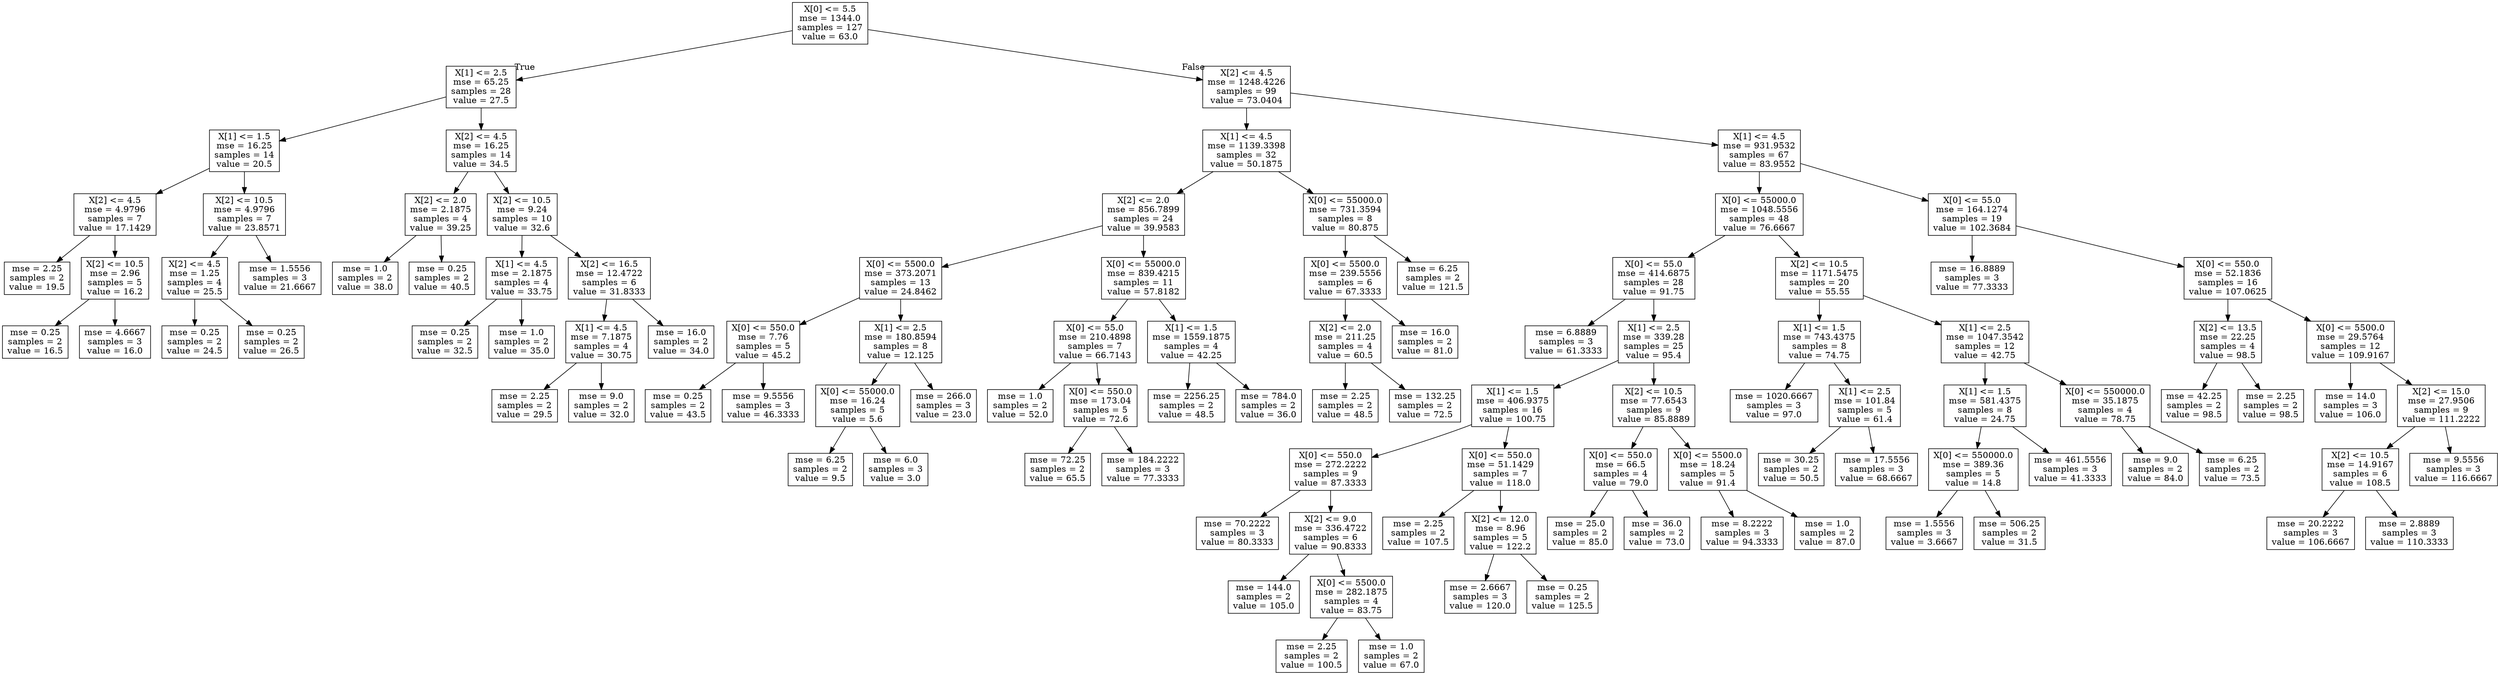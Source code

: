 digraph Tree {
node [shape=box] ;
0 [label="X[0] <= 5.5\nmse = 1344.0\nsamples = 127\nvalue = 63.0"] ;
1 [label="X[1] <= 2.5\nmse = 65.25\nsamples = 28\nvalue = 27.5"] ;
0 -> 1 [labeldistance=2.5, labelangle=45, headlabel="True"] ;
2 [label="X[1] <= 1.5\nmse = 16.25\nsamples = 14\nvalue = 20.5"] ;
1 -> 2 ;
3 [label="X[2] <= 4.5\nmse = 4.9796\nsamples = 7\nvalue = 17.1429"] ;
2 -> 3 ;
4 [label="mse = 2.25\nsamples = 2\nvalue = 19.5"] ;
3 -> 4 ;
5 [label="X[2] <= 10.5\nmse = 2.96\nsamples = 5\nvalue = 16.2"] ;
3 -> 5 ;
6 [label="mse = 0.25\nsamples = 2\nvalue = 16.5"] ;
5 -> 6 ;
7 [label="mse = 4.6667\nsamples = 3\nvalue = 16.0"] ;
5 -> 7 ;
8 [label="X[2] <= 10.5\nmse = 4.9796\nsamples = 7\nvalue = 23.8571"] ;
2 -> 8 ;
9 [label="X[2] <= 4.5\nmse = 1.25\nsamples = 4\nvalue = 25.5"] ;
8 -> 9 ;
10 [label="mse = 0.25\nsamples = 2\nvalue = 24.5"] ;
9 -> 10 ;
11 [label="mse = 0.25\nsamples = 2\nvalue = 26.5"] ;
9 -> 11 ;
12 [label="mse = 1.5556\nsamples = 3\nvalue = 21.6667"] ;
8 -> 12 ;
13 [label="X[2] <= 4.5\nmse = 16.25\nsamples = 14\nvalue = 34.5"] ;
1 -> 13 ;
14 [label="X[2] <= 2.0\nmse = 2.1875\nsamples = 4\nvalue = 39.25"] ;
13 -> 14 ;
15 [label="mse = 1.0\nsamples = 2\nvalue = 38.0"] ;
14 -> 15 ;
16 [label="mse = 0.25\nsamples = 2\nvalue = 40.5"] ;
14 -> 16 ;
17 [label="X[2] <= 10.5\nmse = 9.24\nsamples = 10\nvalue = 32.6"] ;
13 -> 17 ;
18 [label="X[1] <= 4.5\nmse = 2.1875\nsamples = 4\nvalue = 33.75"] ;
17 -> 18 ;
19 [label="mse = 0.25\nsamples = 2\nvalue = 32.5"] ;
18 -> 19 ;
20 [label="mse = 1.0\nsamples = 2\nvalue = 35.0"] ;
18 -> 20 ;
21 [label="X[2] <= 16.5\nmse = 12.4722\nsamples = 6\nvalue = 31.8333"] ;
17 -> 21 ;
22 [label="X[1] <= 4.5\nmse = 7.1875\nsamples = 4\nvalue = 30.75"] ;
21 -> 22 ;
23 [label="mse = 2.25\nsamples = 2\nvalue = 29.5"] ;
22 -> 23 ;
24 [label="mse = 9.0\nsamples = 2\nvalue = 32.0"] ;
22 -> 24 ;
25 [label="mse = 16.0\nsamples = 2\nvalue = 34.0"] ;
21 -> 25 ;
26 [label="X[2] <= 4.5\nmse = 1248.4226\nsamples = 99\nvalue = 73.0404"] ;
0 -> 26 [labeldistance=2.5, labelangle=-45, headlabel="False"] ;
27 [label="X[1] <= 4.5\nmse = 1139.3398\nsamples = 32\nvalue = 50.1875"] ;
26 -> 27 ;
28 [label="X[2] <= 2.0\nmse = 856.7899\nsamples = 24\nvalue = 39.9583"] ;
27 -> 28 ;
29 [label="X[0] <= 5500.0\nmse = 373.2071\nsamples = 13\nvalue = 24.8462"] ;
28 -> 29 ;
30 [label="X[0] <= 550.0\nmse = 7.76\nsamples = 5\nvalue = 45.2"] ;
29 -> 30 ;
31 [label="mse = 0.25\nsamples = 2\nvalue = 43.5"] ;
30 -> 31 ;
32 [label="mse = 9.5556\nsamples = 3\nvalue = 46.3333"] ;
30 -> 32 ;
33 [label="X[1] <= 2.5\nmse = 180.8594\nsamples = 8\nvalue = 12.125"] ;
29 -> 33 ;
34 [label="X[0] <= 55000.0\nmse = 16.24\nsamples = 5\nvalue = 5.6"] ;
33 -> 34 ;
35 [label="mse = 6.25\nsamples = 2\nvalue = 9.5"] ;
34 -> 35 ;
36 [label="mse = 6.0\nsamples = 3\nvalue = 3.0"] ;
34 -> 36 ;
37 [label="mse = 266.0\nsamples = 3\nvalue = 23.0"] ;
33 -> 37 ;
38 [label="X[0] <= 55000.0\nmse = 839.4215\nsamples = 11\nvalue = 57.8182"] ;
28 -> 38 ;
39 [label="X[0] <= 55.0\nmse = 210.4898\nsamples = 7\nvalue = 66.7143"] ;
38 -> 39 ;
40 [label="mse = 1.0\nsamples = 2\nvalue = 52.0"] ;
39 -> 40 ;
41 [label="X[0] <= 550.0\nmse = 173.04\nsamples = 5\nvalue = 72.6"] ;
39 -> 41 ;
42 [label="mse = 72.25\nsamples = 2\nvalue = 65.5"] ;
41 -> 42 ;
43 [label="mse = 184.2222\nsamples = 3\nvalue = 77.3333"] ;
41 -> 43 ;
44 [label="X[1] <= 1.5\nmse = 1559.1875\nsamples = 4\nvalue = 42.25"] ;
38 -> 44 ;
45 [label="mse = 2256.25\nsamples = 2\nvalue = 48.5"] ;
44 -> 45 ;
46 [label="mse = 784.0\nsamples = 2\nvalue = 36.0"] ;
44 -> 46 ;
47 [label="X[0] <= 55000.0\nmse = 731.3594\nsamples = 8\nvalue = 80.875"] ;
27 -> 47 ;
48 [label="X[0] <= 5500.0\nmse = 239.5556\nsamples = 6\nvalue = 67.3333"] ;
47 -> 48 ;
49 [label="X[2] <= 2.0\nmse = 211.25\nsamples = 4\nvalue = 60.5"] ;
48 -> 49 ;
50 [label="mse = 2.25\nsamples = 2\nvalue = 48.5"] ;
49 -> 50 ;
51 [label="mse = 132.25\nsamples = 2\nvalue = 72.5"] ;
49 -> 51 ;
52 [label="mse = 16.0\nsamples = 2\nvalue = 81.0"] ;
48 -> 52 ;
53 [label="mse = 6.25\nsamples = 2\nvalue = 121.5"] ;
47 -> 53 ;
54 [label="X[1] <= 4.5\nmse = 931.9532\nsamples = 67\nvalue = 83.9552"] ;
26 -> 54 ;
55 [label="X[0] <= 55000.0\nmse = 1048.5556\nsamples = 48\nvalue = 76.6667"] ;
54 -> 55 ;
56 [label="X[0] <= 55.0\nmse = 414.6875\nsamples = 28\nvalue = 91.75"] ;
55 -> 56 ;
57 [label="mse = 6.8889\nsamples = 3\nvalue = 61.3333"] ;
56 -> 57 ;
58 [label="X[1] <= 2.5\nmse = 339.28\nsamples = 25\nvalue = 95.4"] ;
56 -> 58 ;
59 [label="X[1] <= 1.5\nmse = 406.9375\nsamples = 16\nvalue = 100.75"] ;
58 -> 59 ;
60 [label="X[0] <= 550.0\nmse = 272.2222\nsamples = 9\nvalue = 87.3333"] ;
59 -> 60 ;
61 [label="mse = 70.2222\nsamples = 3\nvalue = 80.3333"] ;
60 -> 61 ;
62 [label="X[2] <= 9.0\nmse = 336.4722\nsamples = 6\nvalue = 90.8333"] ;
60 -> 62 ;
63 [label="mse = 144.0\nsamples = 2\nvalue = 105.0"] ;
62 -> 63 ;
64 [label="X[0] <= 5500.0\nmse = 282.1875\nsamples = 4\nvalue = 83.75"] ;
62 -> 64 ;
65 [label="mse = 2.25\nsamples = 2\nvalue = 100.5"] ;
64 -> 65 ;
66 [label="mse = 1.0\nsamples = 2\nvalue = 67.0"] ;
64 -> 66 ;
67 [label="X[0] <= 550.0\nmse = 51.1429\nsamples = 7\nvalue = 118.0"] ;
59 -> 67 ;
68 [label="mse = 2.25\nsamples = 2\nvalue = 107.5"] ;
67 -> 68 ;
69 [label="X[2] <= 12.0\nmse = 8.96\nsamples = 5\nvalue = 122.2"] ;
67 -> 69 ;
70 [label="mse = 2.6667\nsamples = 3\nvalue = 120.0"] ;
69 -> 70 ;
71 [label="mse = 0.25\nsamples = 2\nvalue = 125.5"] ;
69 -> 71 ;
72 [label="X[2] <= 10.5\nmse = 77.6543\nsamples = 9\nvalue = 85.8889"] ;
58 -> 72 ;
73 [label="X[0] <= 550.0\nmse = 66.5\nsamples = 4\nvalue = 79.0"] ;
72 -> 73 ;
74 [label="mse = 25.0\nsamples = 2\nvalue = 85.0"] ;
73 -> 74 ;
75 [label="mse = 36.0\nsamples = 2\nvalue = 73.0"] ;
73 -> 75 ;
76 [label="X[0] <= 5500.0\nmse = 18.24\nsamples = 5\nvalue = 91.4"] ;
72 -> 76 ;
77 [label="mse = 8.2222\nsamples = 3\nvalue = 94.3333"] ;
76 -> 77 ;
78 [label="mse = 1.0\nsamples = 2\nvalue = 87.0"] ;
76 -> 78 ;
79 [label="X[2] <= 10.5\nmse = 1171.5475\nsamples = 20\nvalue = 55.55"] ;
55 -> 79 ;
80 [label="X[1] <= 1.5\nmse = 743.4375\nsamples = 8\nvalue = 74.75"] ;
79 -> 80 ;
81 [label="mse = 1020.6667\nsamples = 3\nvalue = 97.0"] ;
80 -> 81 ;
82 [label="X[1] <= 2.5\nmse = 101.84\nsamples = 5\nvalue = 61.4"] ;
80 -> 82 ;
83 [label="mse = 30.25\nsamples = 2\nvalue = 50.5"] ;
82 -> 83 ;
84 [label="mse = 17.5556\nsamples = 3\nvalue = 68.6667"] ;
82 -> 84 ;
85 [label="X[1] <= 2.5\nmse = 1047.3542\nsamples = 12\nvalue = 42.75"] ;
79 -> 85 ;
86 [label="X[1] <= 1.5\nmse = 581.4375\nsamples = 8\nvalue = 24.75"] ;
85 -> 86 ;
87 [label="X[0] <= 550000.0\nmse = 389.36\nsamples = 5\nvalue = 14.8"] ;
86 -> 87 ;
88 [label="mse = 1.5556\nsamples = 3\nvalue = 3.6667"] ;
87 -> 88 ;
89 [label="mse = 506.25\nsamples = 2\nvalue = 31.5"] ;
87 -> 89 ;
90 [label="mse = 461.5556\nsamples = 3\nvalue = 41.3333"] ;
86 -> 90 ;
91 [label="X[0] <= 550000.0\nmse = 35.1875\nsamples = 4\nvalue = 78.75"] ;
85 -> 91 ;
92 [label="mse = 9.0\nsamples = 2\nvalue = 84.0"] ;
91 -> 92 ;
93 [label="mse = 6.25\nsamples = 2\nvalue = 73.5"] ;
91 -> 93 ;
94 [label="X[0] <= 55.0\nmse = 164.1274\nsamples = 19\nvalue = 102.3684"] ;
54 -> 94 ;
95 [label="mse = 16.8889\nsamples = 3\nvalue = 77.3333"] ;
94 -> 95 ;
96 [label="X[0] <= 550.0\nmse = 52.1836\nsamples = 16\nvalue = 107.0625"] ;
94 -> 96 ;
97 [label="X[2] <= 13.5\nmse = 22.25\nsamples = 4\nvalue = 98.5"] ;
96 -> 97 ;
98 [label="mse = 42.25\nsamples = 2\nvalue = 98.5"] ;
97 -> 98 ;
99 [label="mse = 2.25\nsamples = 2\nvalue = 98.5"] ;
97 -> 99 ;
100 [label="X[0] <= 5500.0\nmse = 29.5764\nsamples = 12\nvalue = 109.9167"] ;
96 -> 100 ;
101 [label="mse = 14.0\nsamples = 3\nvalue = 106.0"] ;
100 -> 101 ;
102 [label="X[2] <= 15.0\nmse = 27.9506\nsamples = 9\nvalue = 111.2222"] ;
100 -> 102 ;
103 [label="X[2] <= 10.5\nmse = 14.9167\nsamples = 6\nvalue = 108.5"] ;
102 -> 103 ;
104 [label="mse = 20.2222\nsamples = 3\nvalue = 106.6667"] ;
103 -> 104 ;
105 [label="mse = 2.8889\nsamples = 3\nvalue = 110.3333"] ;
103 -> 105 ;
106 [label="mse = 9.5556\nsamples = 3\nvalue = 116.6667"] ;
102 -> 106 ;
}
